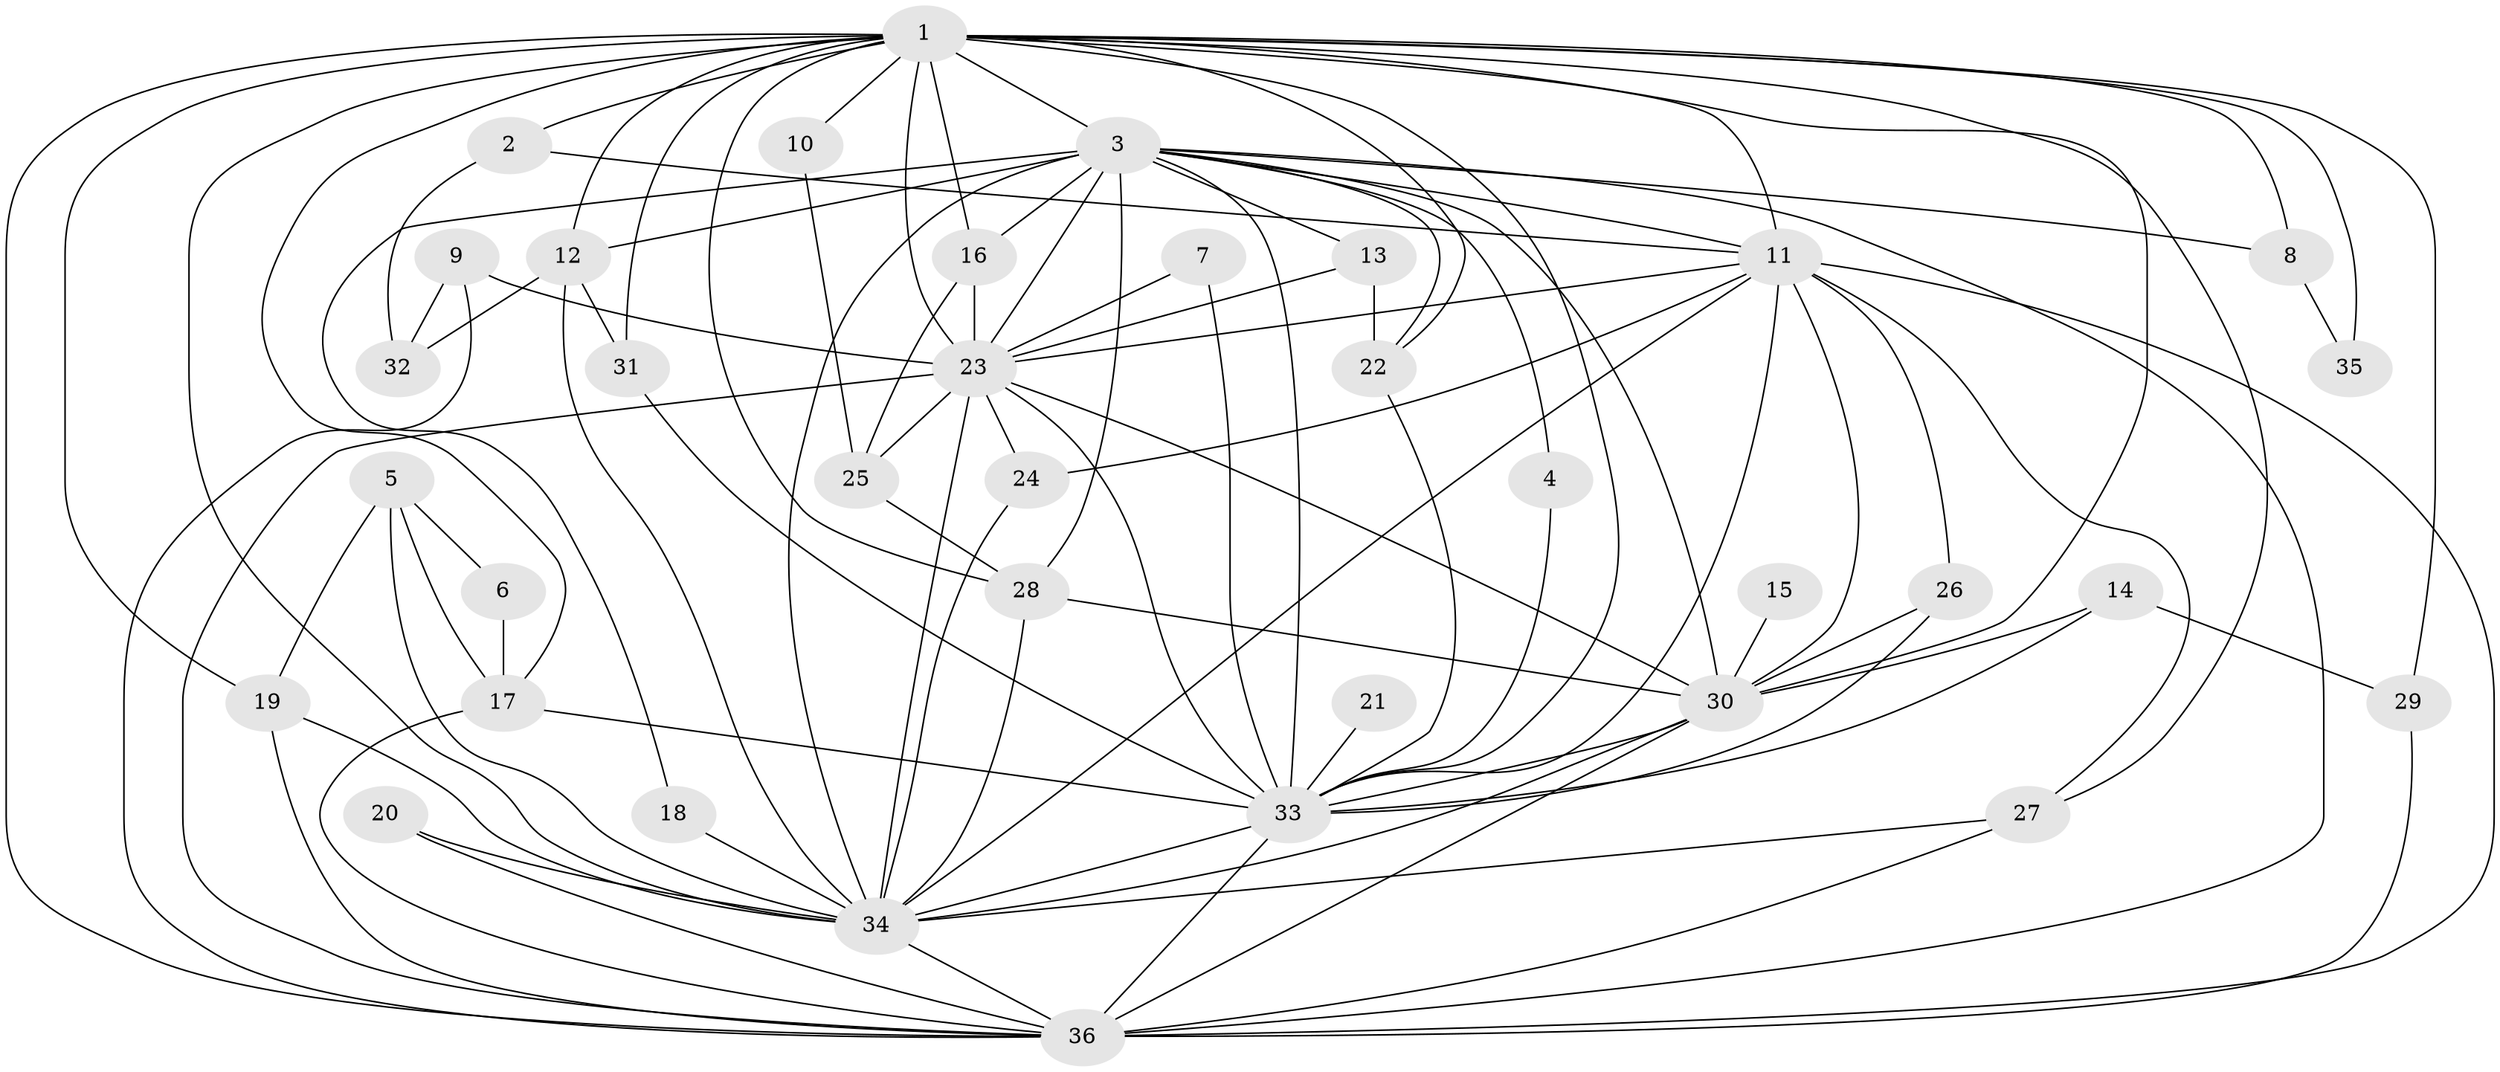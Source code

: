 // original degree distribution, {21: 0.014084507042253521, 24: 0.014084507042253521, 18: 0.014084507042253521, 12: 0.014084507042253521, 16: 0.028169014084507043, 22: 0.014084507042253521, 14: 0.014084507042253521, 19: 0.014084507042253521, 15: 0.014084507042253521, 3: 0.16901408450704225, 4: 0.09859154929577464, 5: 0.04225352112676056, 2: 0.5492957746478874}
// Generated by graph-tools (version 1.1) at 2025/01/03/09/25 03:01:36]
// undirected, 36 vertices, 99 edges
graph export_dot {
graph [start="1"]
  node [color=gray90,style=filled];
  1;
  2;
  3;
  4;
  5;
  6;
  7;
  8;
  9;
  10;
  11;
  12;
  13;
  14;
  15;
  16;
  17;
  18;
  19;
  20;
  21;
  22;
  23;
  24;
  25;
  26;
  27;
  28;
  29;
  30;
  31;
  32;
  33;
  34;
  35;
  36;
  1 -- 2 [weight=1.0];
  1 -- 3 [weight=4.0];
  1 -- 8 [weight=1.0];
  1 -- 10 [weight=1.0];
  1 -- 11 [weight=2.0];
  1 -- 12 [weight=1.0];
  1 -- 16 [weight=1.0];
  1 -- 17 [weight=1.0];
  1 -- 19 [weight=1.0];
  1 -- 22 [weight=1.0];
  1 -- 23 [weight=3.0];
  1 -- 27 [weight=1.0];
  1 -- 28 [weight=1.0];
  1 -- 29 [weight=1.0];
  1 -- 30 [weight=2.0];
  1 -- 31 [weight=1.0];
  1 -- 33 [weight=2.0];
  1 -- 34 [weight=3.0];
  1 -- 35 [weight=2.0];
  1 -- 36 [weight=4.0];
  2 -- 11 [weight=1.0];
  2 -- 32 [weight=1.0];
  3 -- 4 [weight=1.0];
  3 -- 8 [weight=1.0];
  3 -- 11 [weight=1.0];
  3 -- 12 [weight=1.0];
  3 -- 13 [weight=1.0];
  3 -- 16 [weight=1.0];
  3 -- 18 [weight=1.0];
  3 -- 22 [weight=1.0];
  3 -- 23 [weight=1.0];
  3 -- 28 [weight=1.0];
  3 -- 30 [weight=1.0];
  3 -- 33 [weight=1.0];
  3 -- 34 [weight=1.0];
  3 -- 36 [weight=2.0];
  4 -- 33 [weight=1.0];
  5 -- 6 [weight=1.0];
  5 -- 17 [weight=1.0];
  5 -- 19 [weight=1.0];
  5 -- 34 [weight=1.0];
  6 -- 17 [weight=1.0];
  7 -- 23 [weight=1.0];
  7 -- 33 [weight=1.0];
  8 -- 35 [weight=1.0];
  9 -- 23 [weight=1.0];
  9 -- 32 [weight=1.0];
  9 -- 36 [weight=1.0];
  10 -- 25 [weight=1.0];
  11 -- 23 [weight=2.0];
  11 -- 24 [weight=1.0];
  11 -- 26 [weight=1.0];
  11 -- 27 [weight=1.0];
  11 -- 30 [weight=1.0];
  11 -- 33 [weight=1.0];
  11 -- 34 [weight=3.0];
  11 -- 36 [weight=2.0];
  12 -- 31 [weight=1.0];
  12 -- 32 [weight=1.0];
  12 -- 34 [weight=1.0];
  13 -- 22 [weight=1.0];
  13 -- 23 [weight=1.0];
  14 -- 29 [weight=1.0];
  14 -- 30 [weight=1.0];
  14 -- 33 [weight=1.0];
  15 -- 30 [weight=1.0];
  16 -- 23 [weight=1.0];
  16 -- 25 [weight=1.0];
  17 -- 33 [weight=1.0];
  17 -- 36 [weight=1.0];
  18 -- 34 [weight=1.0];
  19 -- 34 [weight=1.0];
  19 -- 36 [weight=1.0];
  20 -- 34 [weight=2.0];
  20 -- 36 [weight=1.0];
  21 -- 33 [weight=1.0];
  22 -- 33 [weight=1.0];
  23 -- 24 [weight=1.0];
  23 -- 25 [weight=1.0];
  23 -- 30 [weight=1.0];
  23 -- 33 [weight=1.0];
  23 -- 34 [weight=1.0];
  23 -- 36 [weight=3.0];
  24 -- 34 [weight=1.0];
  25 -- 28 [weight=1.0];
  26 -- 30 [weight=1.0];
  26 -- 33 [weight=1.0];
  27 -- 34 [weight=1.0];
  27 -- 36 [weight=1.0];
  28 -- 30 [weight=1.0];
  28 -- 34 [weight=1.0];
  29 -- 36 [weight=1.0];
  30 -- 33 [weight=2.0];
  30 -- 34 [weight=1.0];
  30 -- 36 [weight=2.0];
  31 -- 33 [weight=1.0];
  33 -- 34 [weight=1.0];
  33 -- 36 [weight=5.0];
  34 -- 36 [weight=2.0];
}
